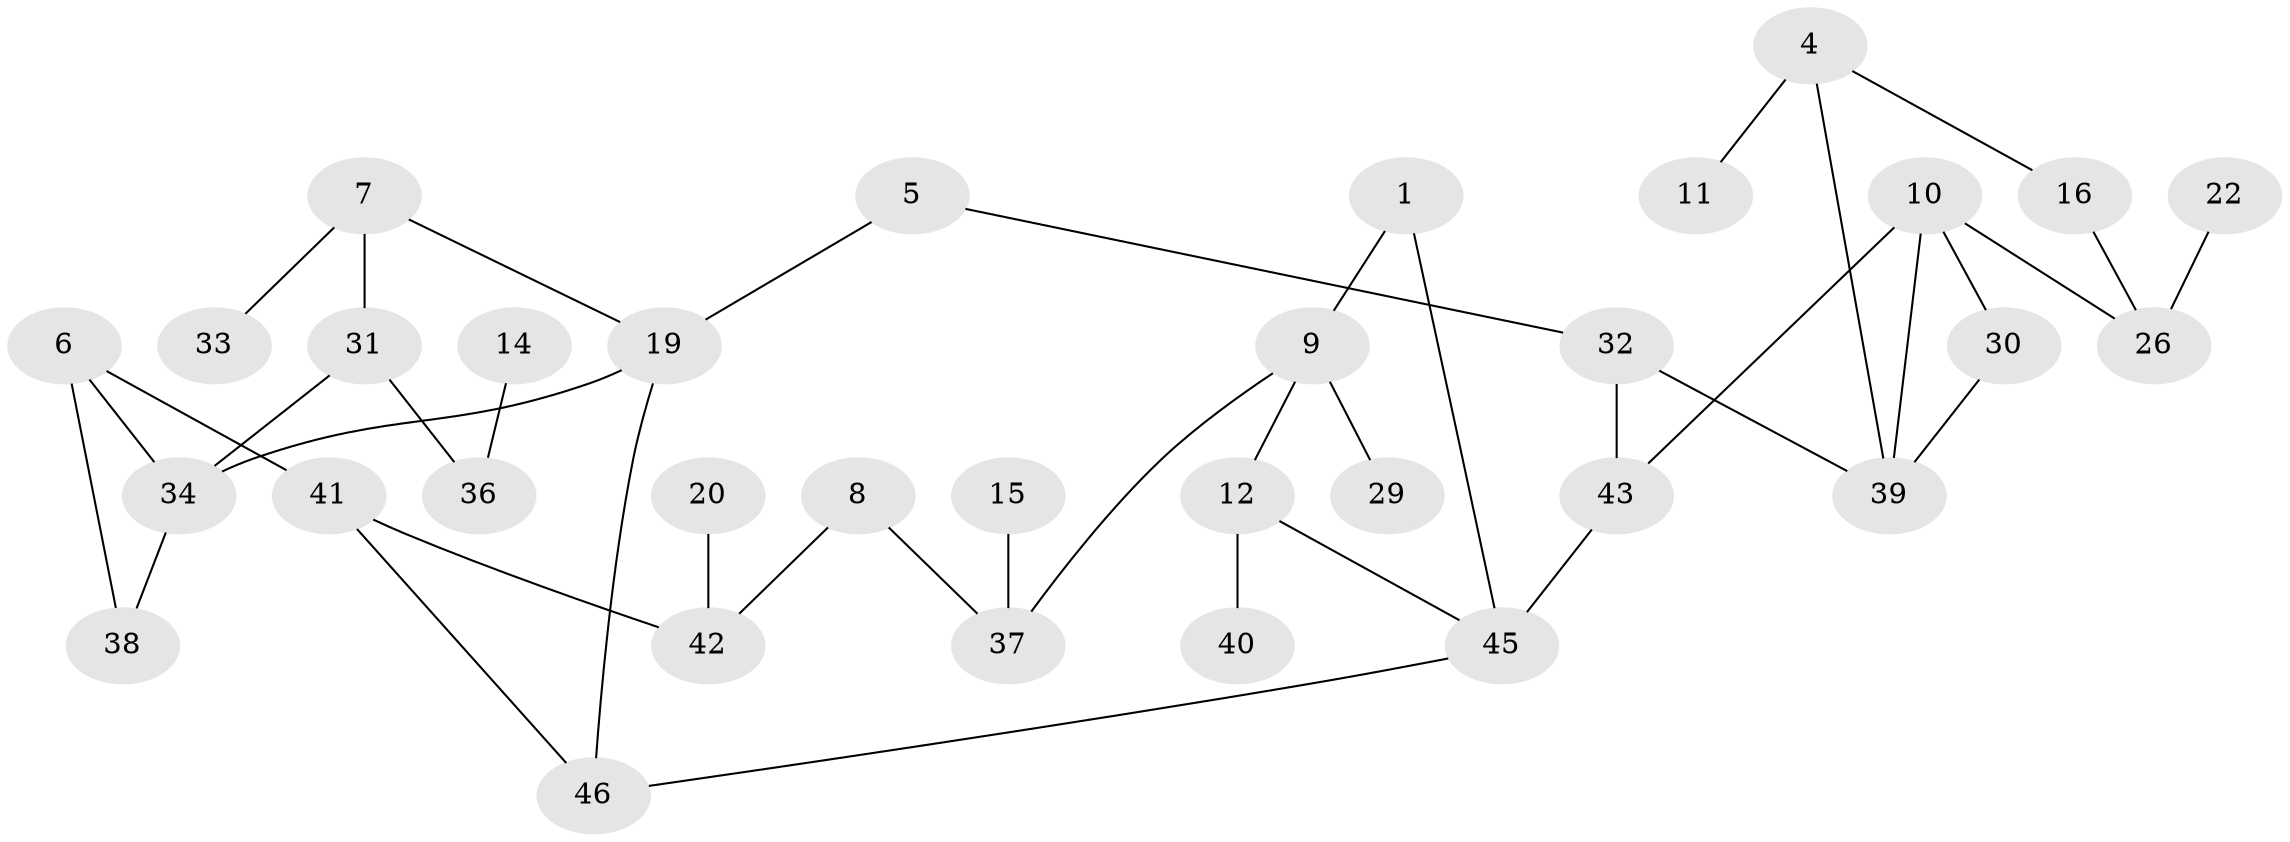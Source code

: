 // original degree distribution, {2: 0.2903225806451613, 1: 0.20430107526881722, 4: 0.10752688172043011, 3: 0.23655913978494625, 0: 0.15053763440860216, 5: 0.010752688172043012}
// Generated by graph-tools (version 1.1) at 2025/00/03/09/25 03:00:50]
// undirected, 33 vertices, 41 edges
graph export_dot {
graph [start="1"]
  node [color=gray90,style=filled];
  1;
  4;
  5;
  6;
  7;
  8;
  9;
  10;
  11;
  12;
  14;
  15;
  16;
  19;
  20;
  22;
  26;
  29;
  30;
  31;
  32;
  33;
  34;
  36;
  37;
  38;
  39;
  40;
  41;
  42;
  43;
  45;
  46;
  1 -- 9 [weight=1.0];
  1 -- 45 [weight=1.0];
  4 -- 11 [weight=1.0];
  4 -- 16 [weight=1.0];
  4 -- 39 [weight=1.0];
  5 -- 19 [weight=1.0];
  5 -- 32 [weight=1.0];
  6 -- 34 [weight=1.0];
  6 -- 38 [weight=1.0];
  6 -- 41 [weight=1.0];
  7 -- 19 [weight=1.0];
  7 -- 31 [weight=1.0];
  7 -- 33 [weight=1.0];
  8 -- 37 [weight=1.0];
  8 -- 42 [weight=1.0];
  9 -- 12 [weight=1.0];
  9 -- 29 [weight=1.0];
  9 -- 37 [weight=1.0];
  10 -- 26 [weight=1.0];
  10 -- 30 [weight=1.0];
  10 -- 39 [weight=2.0];
  10 -- 43 [weight=1.0];
  12 -- 40 [weight=1.0];
  12 -- 45 [weight=1.0];
  14 -- 36 [weight=1.0];
  15 -- 37 [weight=1.0];
  16 -- 26 [weight=1.0];
  19 -- 34 [weight=1.0];
  19 -- 46 [weight=1.0];
  20 -- 42 [weight=1.0];
  22 -- 26 [weight=1.0];
  30 -- 39 [weight=1.0];
  31 -- 34 [weight=1.0];
  31 -- 36 [weight=1.0];
  32 -- 39 [weight=1.0];
  32 -- 43 [weight=1.0];
  34 -- 38 [weight=1.0];
  41 -- 42 [weight=2.0];
  41 -- 46 [weight=1.0];
  43 -- 45 [weight=2.0];
  45 -- 46 [weight=1.0];
}
